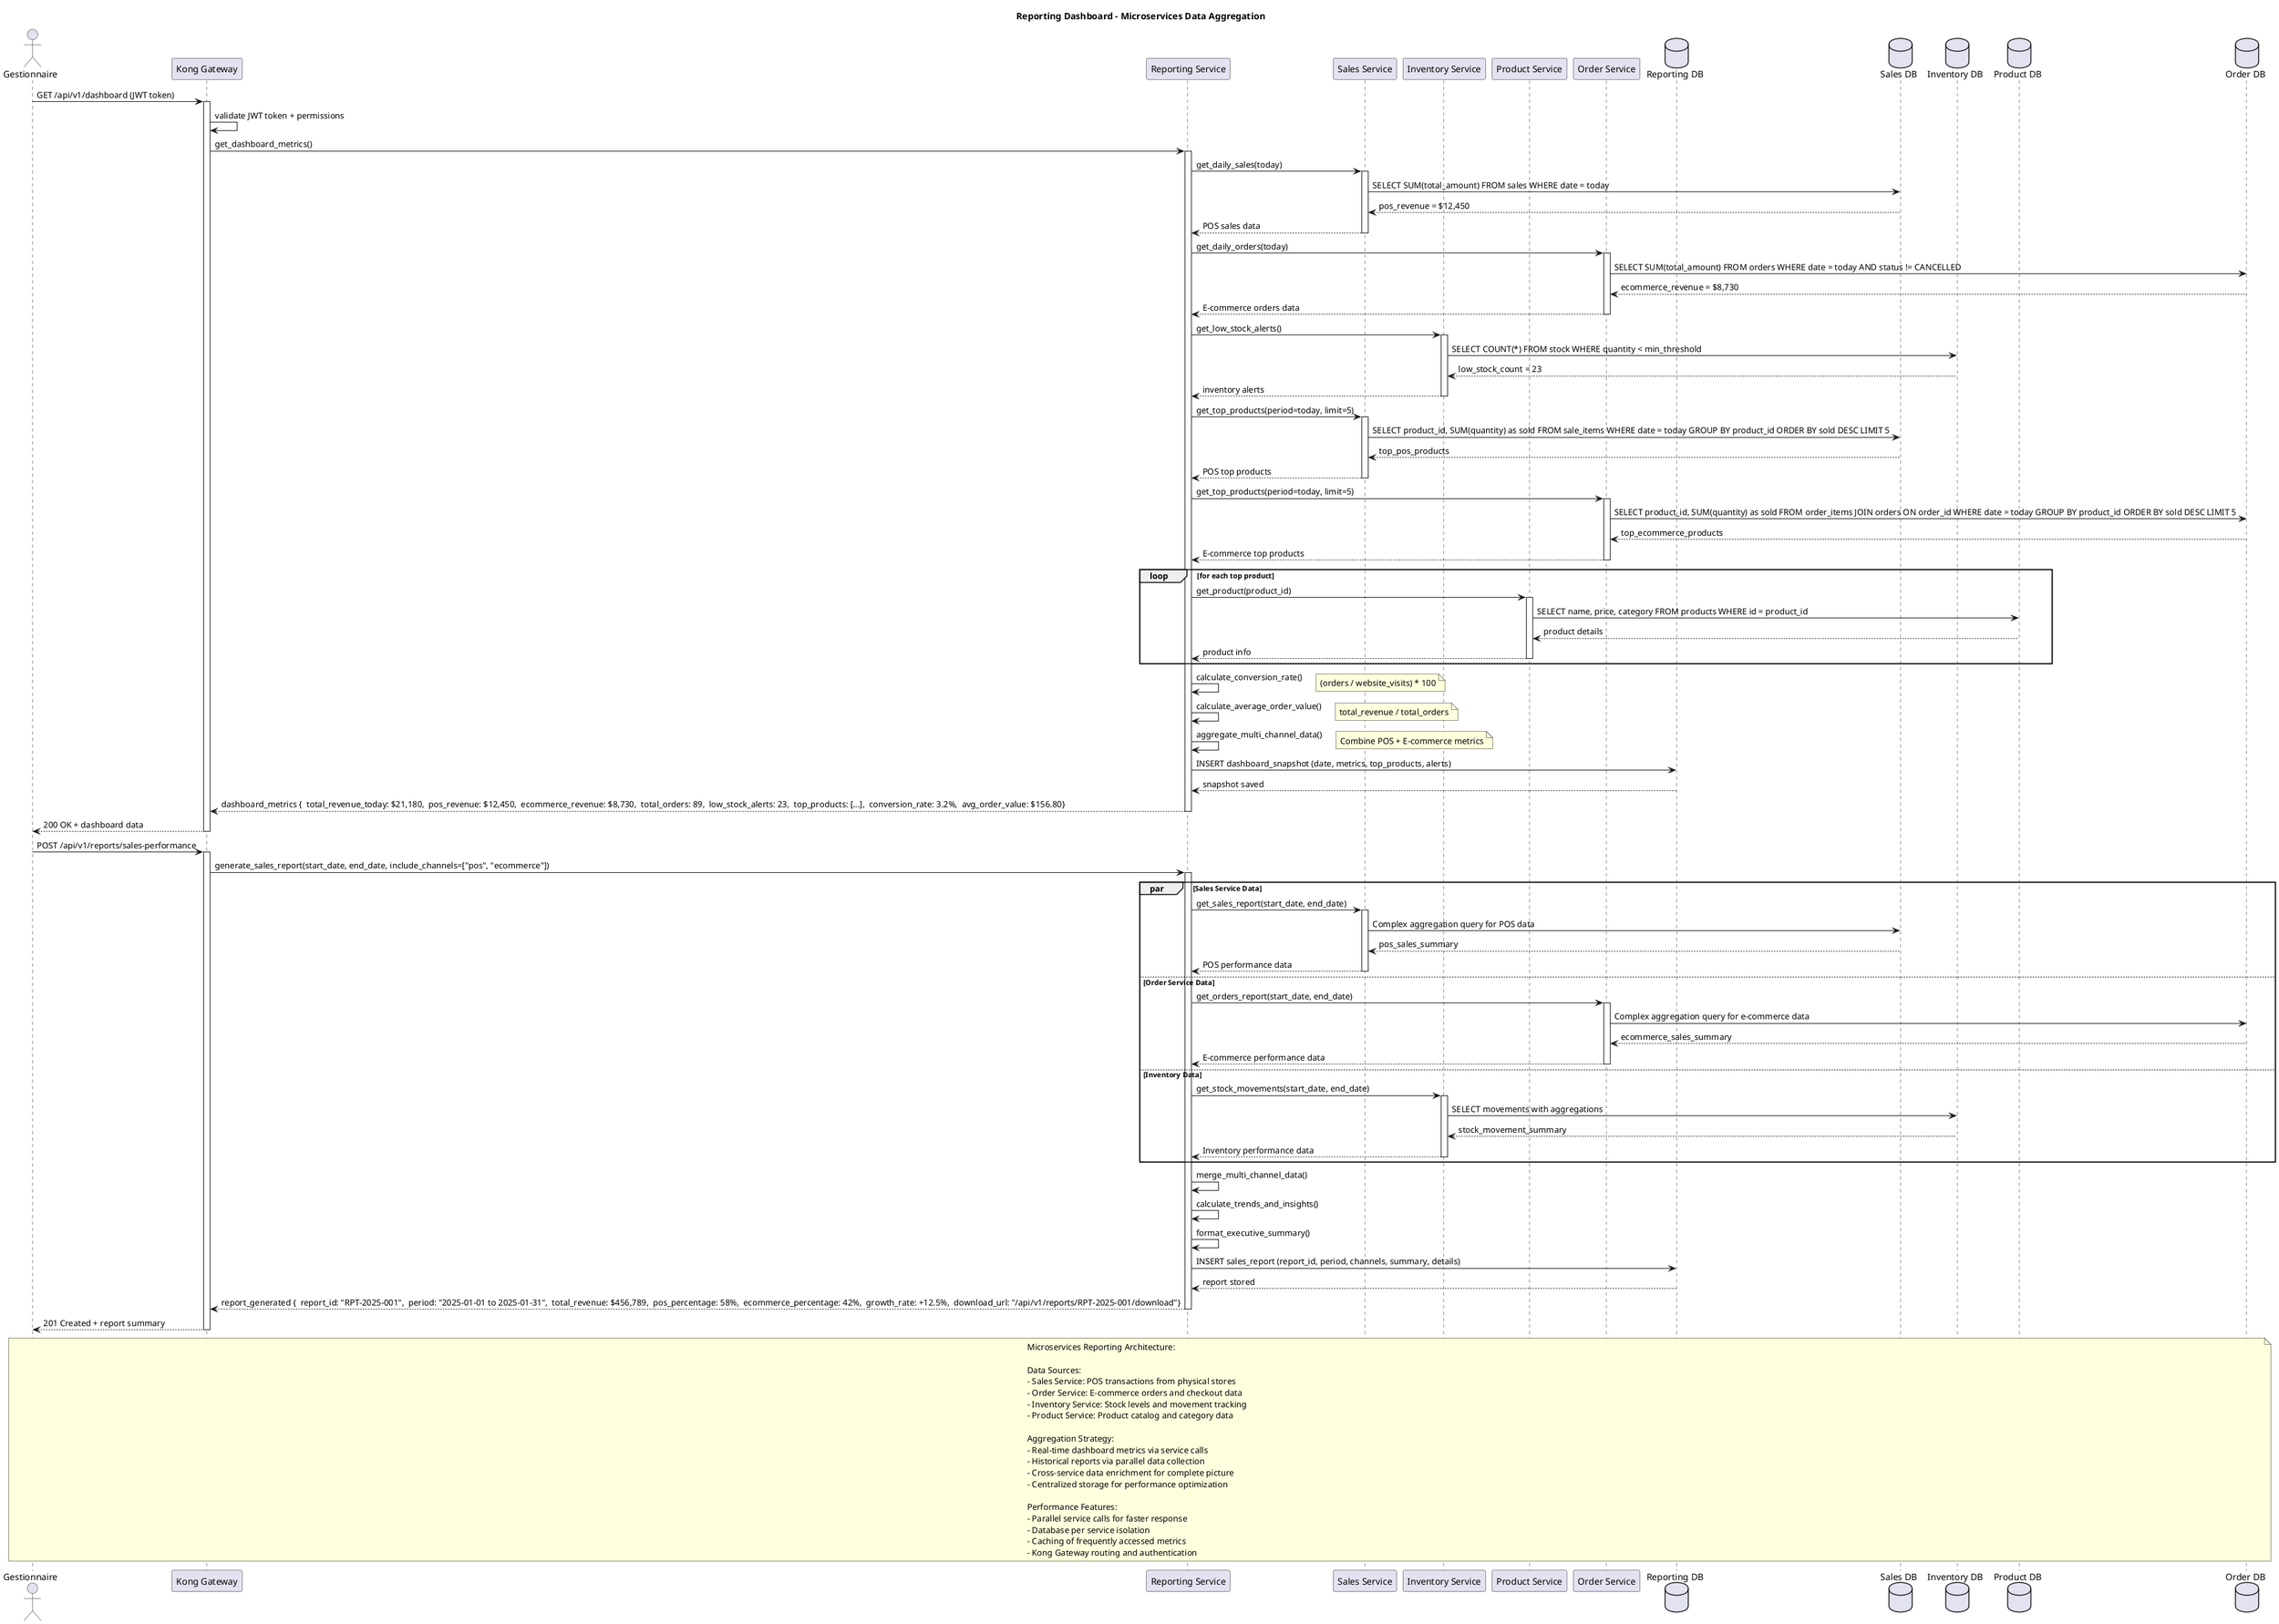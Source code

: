 @startuml
title Reporting Dashboard - Microservices Data Aggregation

actor "Gestionnaire" as MANAGER
participant "Kong Gateway" as KONG
participant "Reporting Service" as REPORTING_SVC
participant "Sales Service" as SALES_SVC
participant "Inventory Service" as INVENTORY_SVC
participant "Product Service" as PRODUCT_SVC
participant "Order Service" as ORDER_SVC
database "Reporting DB" as REPORTING_DB
database "Sales DB" as SALES_DB
database "Inventory DB" as INVENTORY_DB
database "Product DB" as PRODUCT_DB
database "Order DB" as ORDER_DB

' 1. Manager Authentication
MANAGER -> KONG : GET /api/v1/dashboard (JWT token)
activate KONG
KONG -> KONG : validate JWT token + permissions
KONG -> REPORTING_SVC : get_dashboard_metrics()
activate REPORTING_SVC

' 2. Aggregate Sales Data (POS + E-commerce)
REPORTING_SVC -> SALES_SVC : get_daily_sales(today)
activate SALES_SVC
SALES_SVC -> SALES_DB : SELECT SUM(total_amount) FROM sales WHERE date = today
SALES_DB --> SALES_SVC : pos_revenue = $12,450
SALES_SVC --> REPORTING_SVC : POS sales data
deactivate SALES_SVC

REPORTING_SVC -> ORDER_SVC : get_daily_orders(today)
activate ORDER_SVC
ORDER_SVC -> ORDER_DB : SELECT SUM(total_amount) FROM orders WHERE date = today AND status != CANCELLED
ORDER_DB --> ORDER_SVC : ecommerce_revenue = $8,730
ORDER_SVC --> REPORTING_SVC : E-commerce orders data
deactivate ORDER_SVC

' 3. Inventory Alerts
REPORTING_SVC -> INVENTORY_SVC : get_low_stock_alerts()
activate INVENTORY_SVC
INVENTORY_SVC -> INVENTORY_DB : SELECT COUNT(*) FROM stock WHERE quantity < min_threshold
INVENTORY_DB --> INVENTORY_SVC : low_stock_count = 23
INVENTORY_SVC --> REPORTING_SVC : inventory alerts
deactivate INVENTORY_SVC

' 4. Top Products Analysis
REPORTING_SVC -> SALES_SVC : get_top_products(period=today, limit=5)
activate SALES_SVC
SALES_SVC -> SALES_DB : SELECT product_id, SUM(quantity) as sold FROM sale_items WHERE date = today GROUP BY product_id ORDER BY sold DESC LIMIT 5
SALES_DB --> SALES_SVC : top_pos_products
SALES_SVC --> REPORTING_SVC : POS top products
deactivate SALES_SVC

REPORTING_SVC -> ORDER_SVC : get_top_products(period=today, limit=5)
activate ORDER_SVC
ORDER_SVC -> ORDER_DB : SELECT product_id, SUM(quantity) as sold FROM order_items JOIN orders ON order_id WHERE date = today GROUP BY product_id ORDER BY sold DESC LIMIT 5
ORDER_DB --> ORDER_SVC : top_ecommerce_products
ORDER_SVC --> REPORTING_SVC : E-commerce top products
deactivate ORDER_SVC

' 5. Enrich Product Data
loop for each top product
    REPORTING_SVC -> PRODUCT_SVC : get_product(product_id)
    activate PRODUCT_SVC
    PRODUCT_SVC -> PRODUCT_DB : SELECT name, price, category FROM products WHERE id = product_id
    PRODUCT_DB --> PRODUCT_SVC : product details
    PRODUCT_SVC --> REPORTING_SVC : product info
    deactivate PRODUCT_SVC
end

' 6. Calculate Performance Metrics
REPORTING_SVC -> REPORTING_SVC : calculate_conversion_rate()
note right : (orders / website_visits) * 100
REPORTING_SVC -> REPORTING_SVC : calculate_average_order_value()
note right : total_revenue / total_orders
REPORTING_SVC -> REPORTING_SVC : aggregate_multi_channel_data()
note right : Combine POS + E-commerce metrics

' 7. Store Dashboard Data
REPORTING_SVC -> REPORTING_DB : INSERT dashboard_snapshot (date, metrics, top_products, alerts)
REPORTING_DB --> REPORTING_SVC : snapshot saved

' 8. Return Aggregated Dashboard
REPORTING_SVC --> KONG : dashboard_metrics {\
  total_revenue_today: $21,180,\
  pos_revenue: $12,450,\
  ecommerce_revenue: $8,730,\
  total_orders: 89,\
  low_stock_alerts: 23,\
  top_products: [...],\
  conversion_rate: 3.2%,\
  avg_order_value: $156.80\
}
deactivate REPORTING_SVC
KONG --> MANAGER : 200 OK + dashboard data
deactivate KONG

' 9. Generate Detailed Report
MANAGER -> KONG : POST /api/v1/reports/sales-performance
activate KONG
KONG -> REPORTING_SVC : generate_sales_report(start_date, end_date, include_channels=["pos", "ecommerce"])
activate REPORTING_SVC

' 9a. Collect Historical Data
par Sales Service Data
    REPORTING_SVC -> SALES_SVC : get_sales_report(start_date, end_date)
    activate SALES_SVC
    SALES_SVC -> SALES_DB : Complex aggregation query for POS data
    SALES_DB --> SALES_SVC : pos_sales_summary
    SALES_SVC --> REPORTING_SVC : POS performance data
    deactivate SALES_SVC
else Order Service Data
    REPORTING_SVC -> ORDER_SVC : get_orders_report(start_date, end_date)
    activate ORDER_SVC
    ORDER_SVC -> ORDER_DB : Complex aggregation query for e-commerce data
    ORDER_DB --> ORDER_SVC : ecommerce_sales_summary
    ORDER_SVC --> REPORTING_SVC : E-commerce performance data
    deactivate ORDER_SVC
else Inventory Data
    REPORTING_SVC -> INVENTORY_SVC : get_stock_movements(start_date, end_date)
    activate INVENTORY_SVC
    INVENTORY_SVC -> INVENTORY_DB : SELECT movements with aggregations
    INVENTORY_DB --> INVENTORY_SVC : stock_movement_summary
    INVENTORY_SVC --> REPORTING_SVC : Inventory performance data
    deactivate INVENTORY_SVC
end

' 9b. Generate Comprehensive Report
REPORTING_SVC -> REPORTING_SVC : merge_multi_channel_data()
REPORTING_SVC -> REPORTING_SVC : calculate_trends_and_insights()
REPORTING_SVC -> REPORTING_SVC : format_executive_summary()

REPORTING_SVC -> REPORTING_DB : INSERT sales_report (report_id, period, channels, summary, details)
REPORTING_DB --> REPORTING_SVC : report stored

REPORTING_SVC --> KONG : report_generated {\
  report_id: "RPT-2025-001",\
  period: "2025-01-01 to 2025-01-31",\
  total_revenue: $456,789,\
  pos_percentage: 58%,\
  ecommerce_percentage: 42%,\
  growth_rate: +12.5%,\
  download_url: "/api/v1/reports/RPT-2025-001/download"\
}
deactivate REPORTING_SVC
KONG --> MANAGER : 201 Created + report summary
deactivate KONG

note over MANAGER, ORDER_DB
  Microservices Reporting Architecture:
  
  Data Sources:
  - Sales Service: POS transactions from physical stores
  - Order Service: E-commerce orders and checkout data
  - Inventory Service: Stock levels and movement tracking
  - Product Service: Product catalog and category data
  
  Aggregation Strategy:
  - Real-time dashboard metrics via service calls
  - Historical reports via parallel data collection
  - Cross-service data enrichment for complete picture
  - Centralized storage for performance optimization
  
  Performance Features:
  - Parallel service calls for faster response
  - Database per service isolation
  - Caching of frequently accessed metrics
  - Kong Gateway routing and authentication
end note

@enduml 